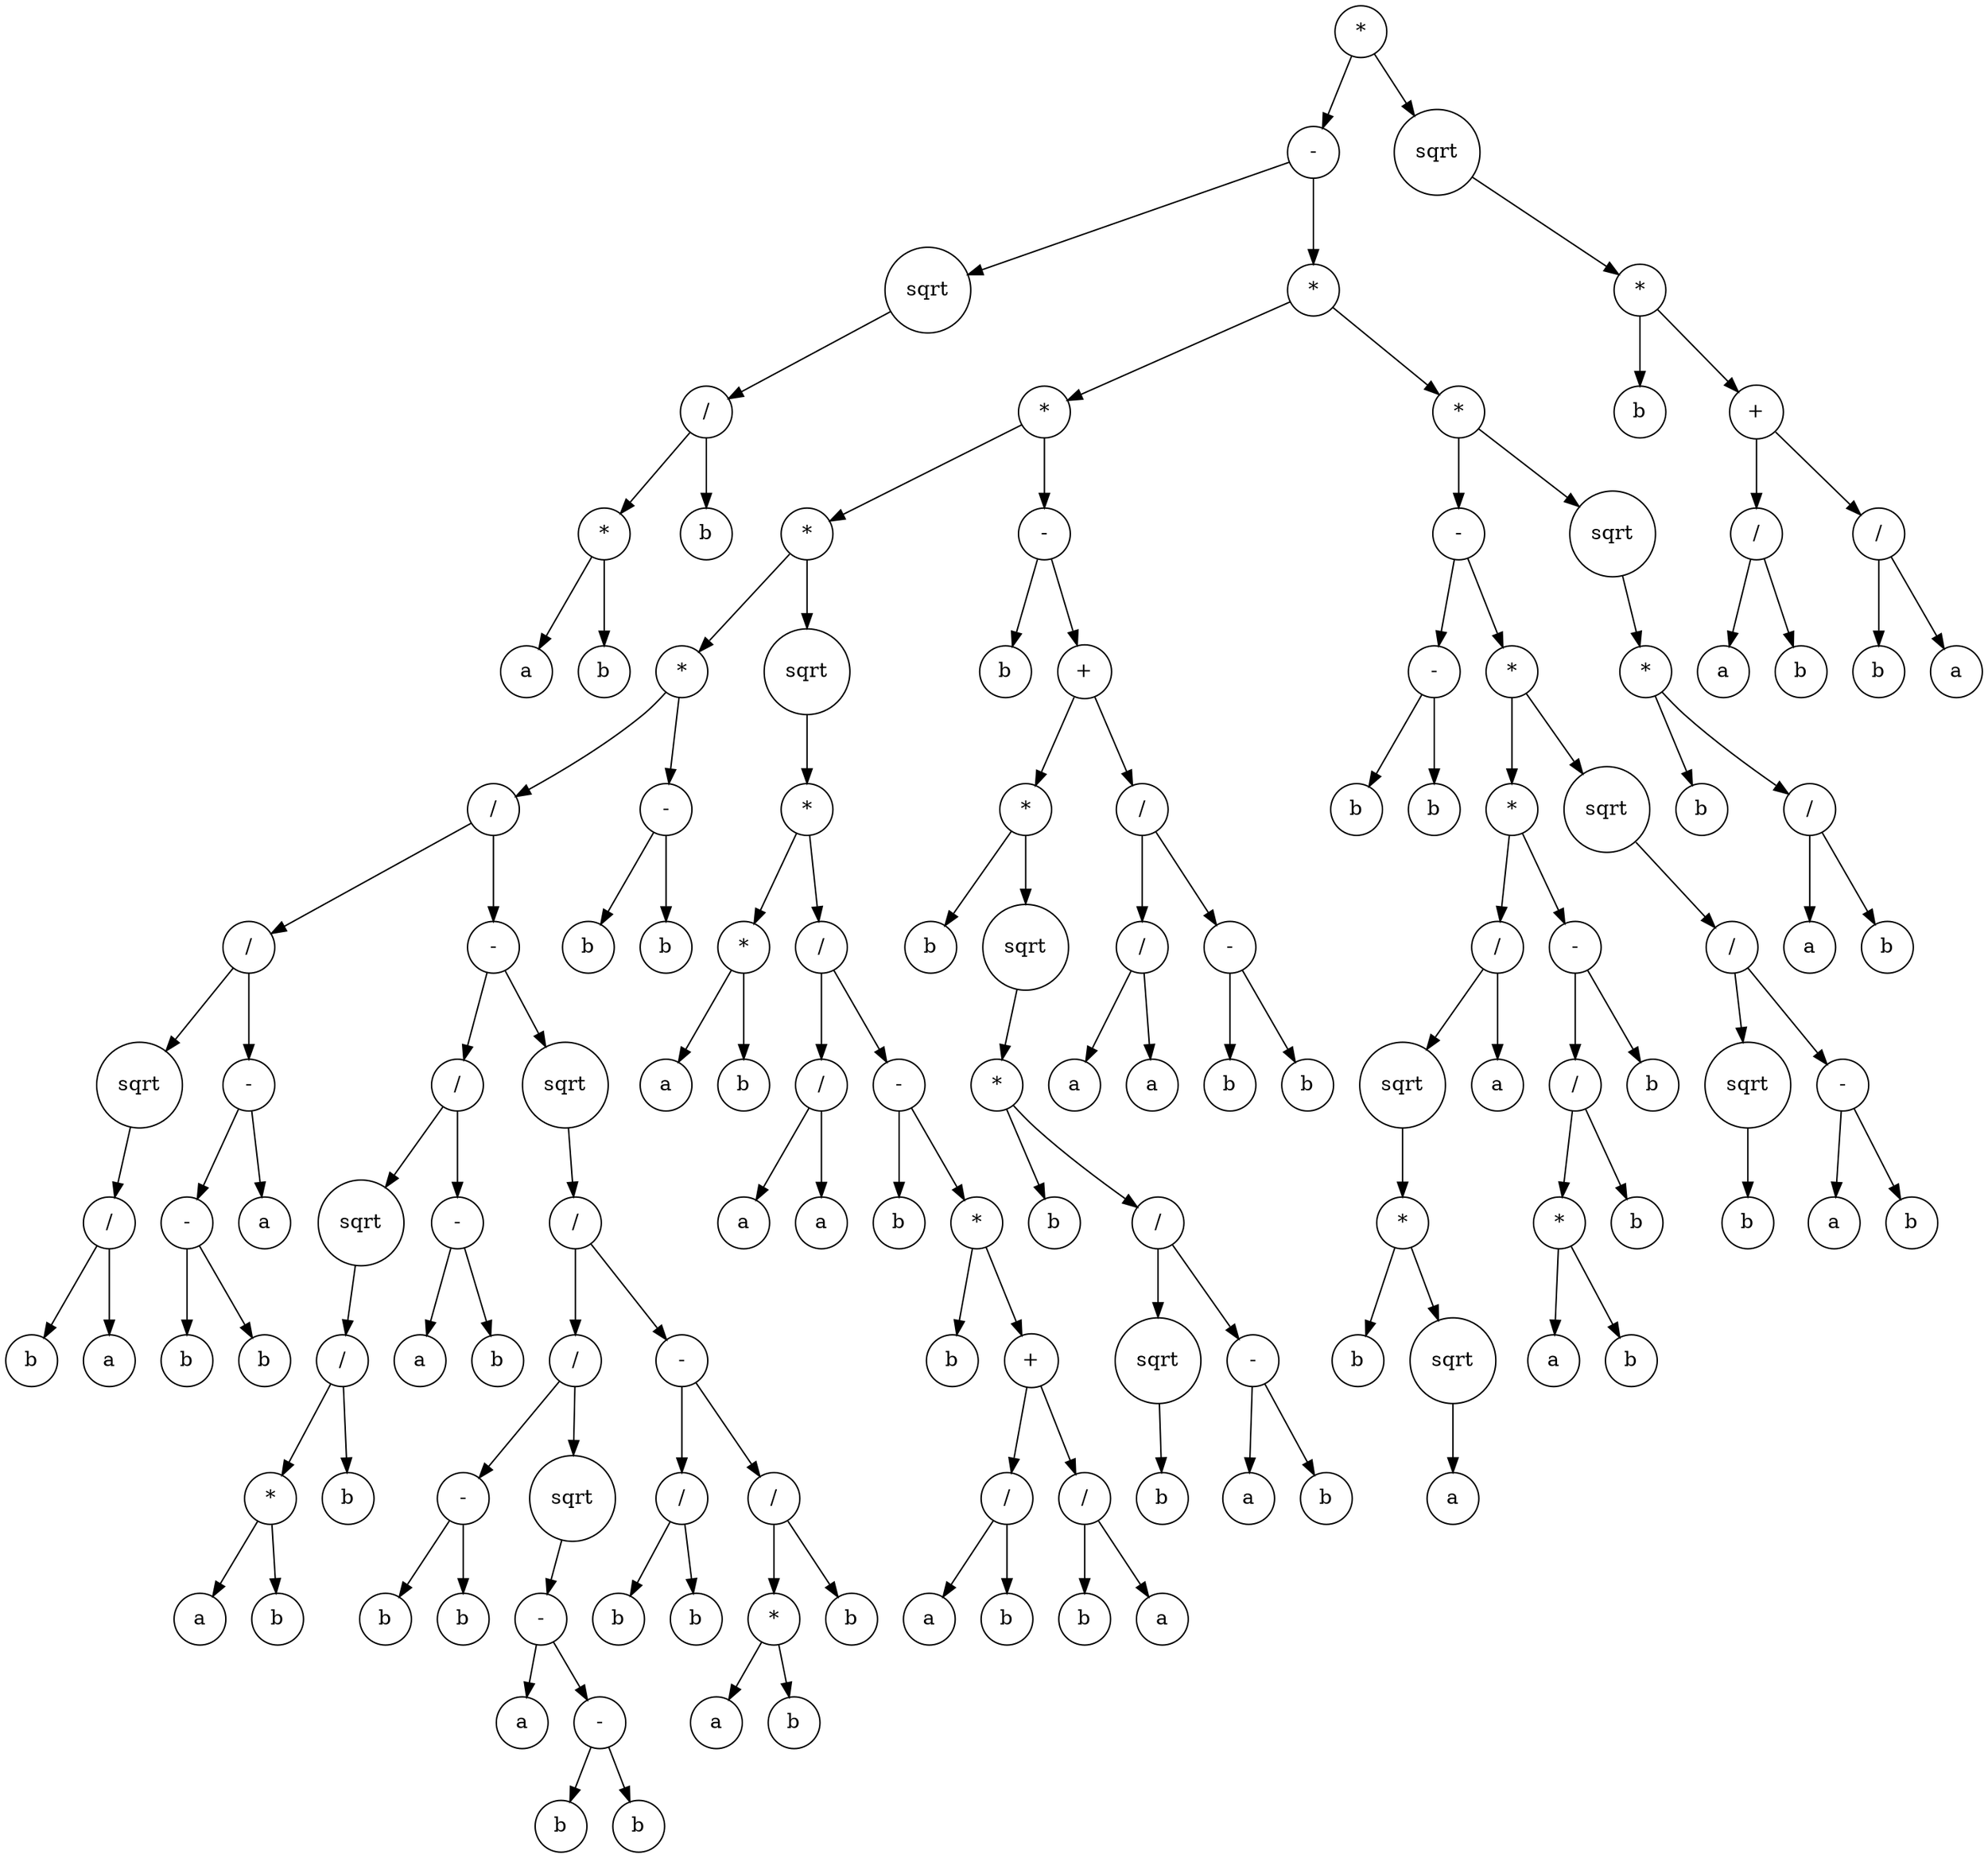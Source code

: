 digraph g {
graph [ordering=out];
node [shape=circle];
n[label = "*"];
n0[label = "-"];
n00[label = "sqrt"];
n000[label = "/"];
n0000[label = "*"];
n00000[label = "a"];
n0000 -> n00000;
n00001[label = "b"];
n0000 -> n00001;
n000 -> n0000;
n0001[label = "b"];
n000 -> n0001;
n00 -> n000;
n0 -> n00;
n01[label = "*"];
n010[label = "*"];
n0100[label = "*"];
n01000[label = "*"];
n010000[label = "/"];
n0100000[label = "/"];
n01000000[label = "sqrt"];
n010000000[label = "/"];
n0100000000[label = "b"];
n010000000 -> n0100000000;
n0100000001[label = "a"];
n010000000 -> n0100000001;
n01000000 -> n010000000;
n0100000 -> n01000000;
n01000001[label = "-"];
n010000010[label = "-"];
n0100000100[label = "b"];
n010000010 -> n0100000100;
n0100000101[label = "b"];
n010000010 -> n0100000101;
n01000001 -> n010000010;
n010000011[label = "a"];
n01000001 -> n010000011;
n0100000 -> n01000001;
n010000 -> n0100000;
n0100001[label = "-"];
n01000010[label = "/"];
n010000100[label = "sqrt"];
n0100001000[label = "/"];
n01000010000[label = "*"];
n010000100000[label = "a"];
n01000010000 -> n010000100000;
n010000100001[label = "b"];
n01000010000 -> n010000100001;
n0100001000 -> n01000010000;
n01000010001[label = "b"];
n0100001000 -> n01000010001;
n010000100 -> n0100001000;
n01000010 -> n010000100;
n010000101[label = "-"];
n0100001010[label = "a"];
n010000101 -> n0100001010;
n0100001011[label = "b"];
n010000101 -> n0100001011;
n01000010 -> n010000101;
n0100001 -> n01000010;
n01000011[label = "sqrt"];
n010000110[label = "/"];
n0100001100[label = "/"];
n01000011000[label = "-"];
n010000110000[label = "b"];
n01000011000 -> n010000110000;
n010000110001[label = "b"];
n01000011000 -> n010000110001;
n0100001100 -> n01000011000;
n01000011001[label = "sqrt"];
n010000110010[label = "-"];
n0100001100100[label = "a"];
n010000110010 -> n0100001100100;
n0100001100101[label = "-"];
n01000011001010[label = "b"];
n0100001100101 -> n01000011001010;
n01000011001011[label = "b"];
n0100001100101 -> n01000011001011;
n010000110010 -> n0100001100101;
n01000011001 -> n010000110010;
n0100001100 -> n01000011001;
n010000110 -> n0100001100;
n0100001101[label = "-"];
n01000011010[label = "/"];
n010000110100[label = "b"];
n01000011010 -> n010000110100;
n010000110101[label = "b"];
n01000011010 -> n010000110101;
n0100001101 -> n01000011010;
n01000011011[label = "/"];
n010000110110[label = "*"];
n0100001101100[label = "a"];
n010000110110 -> n0100001101100;
n0100001101101[label = "b"];
n010000110110 -> n0100001101101;
n01000011011 -> n010000110110;
n010000110111[label = "b"];
n01000011011 -> n010000110111;
n0100001101 -> n01000011011;
n010000110 -> n0100001101;
n01000011 -> n010000110;
n0100001 -> n01000011;
n010000 -> n0100001;
n01000 -> n010000;
n010001[label = "-"];
n0100010[label = "b"];
n010001 -> n0100010;
n0100011[label = "b"];
n010001 -> n0100011;
n01000 -> n010001;
n0100 -> n01000;
n01001[label = "sqrt"];
n010010[label = "*"];
n0100100[label = "*"];
n01001000[label = "a"];
n0100100 -> n01001000;
n01001001[label = "b"];
n0100100 -> n01001001;
n010010 -> n0100100;
n0100101[label = "/"];
n01001010[label = "/"];
n010010100[label = "a"];
n01001010 -> n010010100;
n010010101[label = "a"];
n01001010 -> n010010101;
n0100101 -> n01001010;
n01001011[label = "-"];
n010010110[label = "b"];
n01001011 -> n010010110;
n010010111[label = "*"];
n0100101110[label = "b"];
n010010111 -> n0100101110;
n0100101111[label = "+"];
n01001011110[label = "/"];
n010010111100[label = "a"];
n01001011110 -> n010010111100;
n010010111101[label = "b"];
n01001011110 -> n010010111101;
n0100101111 -> n01001011110;
n01001011111[label = "/"];
n010010111110[label = "b"];
n01001011111 -> n010010111110;
n010010111111[label = "a"];
n01001011111 -> n010010111111;
n0100101111 -> n01001011111;
n010010111 -> n0100101111;
n01001011 -> n010010111;
n0100101 -> n01001011;
n010010 -> n0100101;
n01001 -> n010010;
n0100 -> n01001;
n010 -> n0100;
n0101[label = "-"];
n01010[label = "b"];
n0101 -> n01010;
n01011[label = "+"];
n010110[label = "*"];
n0101100[label = "b"];
n010110 -> n0101100;
n0101101[label = "sqrt"];
n01011010[label = "*"];
n010110100[label = "b"];
n01011010 -> n010110100;
n010110101[label = "/"];
n0101101010[label = "sqrt"];
n01011010100[label = "b"];
n0101101010 -> n01011010100;
n010110101 -> n0101101010;
n0101101011[label = "-"];
n01011010110[label = "a"];
n0101101011 -> n01011010110;
n01011010111[label = "b"];
n0101101011 -> n01011010111;
n010110101 -> n0101101011;
n01011010 -> n010110101;
n0101101 -> n01011010;
n010110 -> n0101101;
n01011 -> n010110;
n010111[label = "/"];
n0101110[label = "/"];
n01011100[label = "a"];
n0101110 -> n01011100;
n01011101[label = "a"];
n0101110 -> n01011101;
n010111 -> n0101110;
n0101111[label = "-"];
n01011110[label = "b"];
n0101111 -> n01011110;
n01011111[label = "b"];
n0101111 -> n01011111;
n010111 -> n0101111;
n01011 -> n010111;
n0101 -> n01011;
n010 -> n0101;
n01 -> n010;
n011[label = "*"];
n0110[label = "-"];
n01100[label = "-"];
n011000[label = "b"];
n01100 -> n011000;
n011001[label = "b"];
n01100 -> n011001;
n0110 -> n01100;
n01101[label = "*"];
n011010[label = "*"];
n0110100[label = "/"];
n01101000[label = "sqrt"];
n011010000[label = "*"];
n0110100000[label = "b"];
n011010000 -> n0110100000;
n0110100001[label = "sqrt"];
n01101000010[label = "a"];
n0110100001 -> n01101000010;
n011010000 -> n0110100001;
n01101000 -> n011010000;
n0110100 -> n01101000;
n01101001[label = "a"];
n0110100 -> n01101001;
n011010 -> n0110100;
n0110101[label = "-"];
n01101010[label = "/"];
n011010100[label = "*"];
n0110101000[label = "a"];
n011010100 -> n0110101000;
n0110101001[label = "b"];
n011010100 -> n0110101001;
n01101010 -> n011010100;
n011010101[label = "b"];
n01101010 -> n011010101;
n0110101 -> n01101010;
n01101011[label = "b"];
n0110101 -> n01101011;
n011010 -> n0110101;
n01101 -> n011010;
n011011[label = "sqrt"];
n0110110[label = "/"];
n01101100[label = "sqrt"];
n011011000[label = "b"];
n01101100 -> n011011000;
n0110110 -> n01101100;
n01101101[label = "-"];
n011011010[label = "a"];
n01101101 -> n011011010;
n011011011[label = "b"];
n01101101 -> n011011011;
n0110110 -> n01101101;
n011011 -> n0110110;
n01101 -> n011011;
n0110 -> n01101;
n011 -> n0110;
n0111[label = "sqrt"];
n01110[label = "*"];
n011100[label = "b"];
n01110 -> n011100;
n011101[label = "/"];
n0111010[label = "a"];
n011101 -> n0111010;
n0111011[label = "b"];
n011101 -> n0111011;
n01110 -> n011101;
n0111 -> n01110;
n011 -> n0111;
n01 -> n011;
n0 -> n01;
n -> n0;
n1[label = "sqrt"];
n10[label = "*"];
n100[label = "b"];
n10 -> n100;
n101[label = "+"];
n1010[label = "/"];
n10100[label = "a"];
n1010 -> n10100;
n10101[label = "b"];
n1010 -> n10101;
n101 -> n1010;
n1011[label = "/"];
n10110[label = "b"];
n1011 -> n10110;
n10111[label = "a"];
n1011 -> n10111;
n101 -> n1011;
n10 -> n101;
n1 -> n10;
n -> n1;
}
